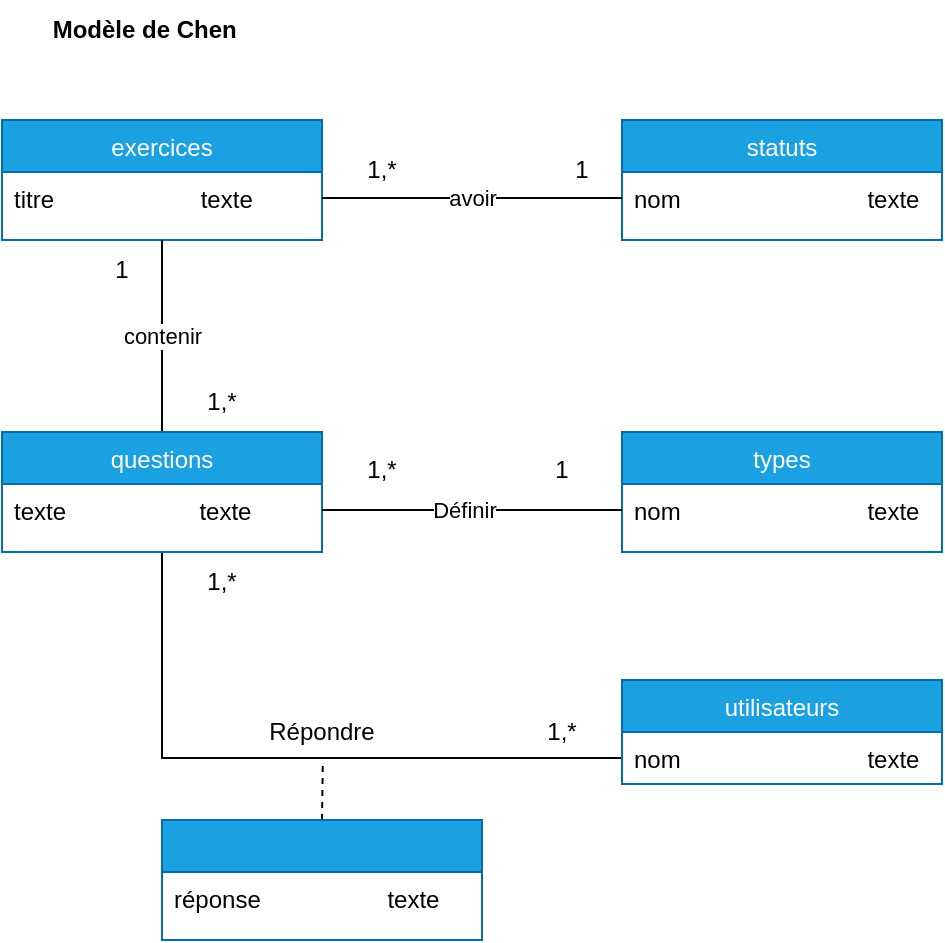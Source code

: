 <mxfile version="15.5.8" type="device"><diagram id="C5RBs43oDa-KdzZeNtuy" name="Page-1"><mxGraphModel dx="1052" dy="614" grid="0" gridSize="10" guides="1" tooltips="1" connect="1" arrows="1" fold="1" page="1" pageScale="1" pageWidth="827" pageHeight="1169" math="0" shadow="0"><root><mxCell id="WIyWlLk6GJQsqaUBKTNV-0"/><mxCell id="WIyWlLk6GJQsqaUBKTNV-1" parent="WIyWlLk6GJQsqaUBKTNV-0"/><mxCell id="zkfFHV4jXpPFQw0GAbJ--0" value="exercices" style="swimlane;fontStyle=0;align=center;verticalAlign=top;childLayout=stackLayout;horizontal=1;startSize=26;horizontalStack=0;resizeParent=1;resizeLast=0;collapsible=1;marginBottom=0;rounded=0;shadow=0;strokeWidth=1;fillColor=#1ba1e2;fontColor=#ffffff;strokeColor=#006EAF;" parent="WIyWlLk6GJQsqaUBKTNV-1" vertex="1"><mxGeometry x="73" y="103" width="160" height="60" as="geometry"><mxRectangle x="230" y="140" width="160" height="26" as="alternateBounds"/></mxGeometry></mxCell><mxCell id="zkfFHV4jXpPFQw0GAbJ--1" value="titre                      texte" style="text;align=left;verticalAlign=top;spacingLeft=4;spacingRight=4;overflow=hidden;rotatable=0;points=[[0,0.5],[1,0.5]];portConstraint=eastwest;" parent="zkfFHV4jXpPFQw0GAbJ--0" vertex="1"><mxGeometry y="26" width="160" height="26" as="geometry"/></mxCell><mxCell id="9wAy7oyeRyIPxoUQtvbS-12" style="edgeStyle=orthogonalEdgeStyle;rounded=0;orthogonalLoop=1;jettySize=auto;html=1;exitX=0.5;exitY=0;exitDx=0;exitDy=0;endArrow=none;endFill=0;dashed=1;" edge="1" parent="WIyWlLk6GJQsqaUBKTNV-1" source="zkfFHV4jXpPFQw0GAbJ--17"><mxGeometry relative="1" as="geometry"><mxPoint x="233.429" y="423" as="targetPoint"/></mxGeometry></mxCell><mxCell id="zkfFHV4jXpPFQw0GAbJ--17" value="" style="swimlane;fontStyle=0;align=center;verticalAlign=top;childLayout=stackLayout;horizontal=1;startSize=26;horizontalStack=0;resizeParent=1;resizeLast=0;collapsible=1;marginBottom=0;rounded=0;shadow=0;strokeWidth=1;fillColor=#1ba1e2;fontColor=#ffffff;strokeColor=#006EAF;" parent="WIyWlLk6GJQsqaUBKTNV-1" vertex="1"><mxGeometry x="153" y="453" width="160" height="60" as="geometry"><mxRectangle x="550" y="140" width="160" height="26" as="alternateBounds"/></mxGeometry></mxCell><mxCell id="zkfFHV4jXpPFQw0GAbJ--20" value="réponse                   texte" style="text;align=left;verticalAlign=top;spacingLeft=4;spacingRight=4;overflow=hidden;rotatable=0;points=[[0,0.5],[1,0.5]];portConstraint=eastwest;rounded=0;shadow=0;html=0;" parent="zkfFHV4jXpPFQw0GAbJ--17" vertex="1"><mxGeometry y="26" width="160" height="26" as="geometry"/></mxCell><mxCell id="9wAy7oyeRyIPxoUQtvbS-11" style="edgeStyle=orthogonalEdgeStyle;rounded=0;orthogonalLoop=1;jettySize=auto;html=1;exitX=0.5;exitY=1;exitDx=0;exitDy=0;entryX=0;entryY=0.5;entryDx=0;entryDy=0;endArrow=none;endFill=0;" edge="1" parent="WIyWlLk6GJQsqaUBKTNV-1" source="9wAy7oyeRyIPxoUQtvbS-0" target="9wAy7oyeRyIPxoUQtvbS-5"><mxGeometry relative="1" as="geometry"/></mxCell><mxCell id="9wAy7oyeRyIPxoUQtvbS-18" value="contenir" style="edgeStyle=orthogonalEdgeStyle;rounded=0;orthogonalLoop=1;jettySize=auto;html=1;exitX=0.5;exitY=0;exitDx=0;exitDy=0;entryX=0.5;entryY=1;entryDx=0;entryDy=0;endArrow=none;endFill=0;" edge="1" parent="WIyWlLk6GJQsqaUBKTNV-1" source="9wAy7oyeRyIPxoUQtvbS-0" target="zkfFHV4jXpPFQw0GAbJ--0"><mxGeometry relative="1" as="geometry"><Array as="points"><mxPoint x="153" y="213"/><mxPoint x="153" y="213"/></Array></mxGeometry></mxCell><mxCell id="9wAy7oyeRyIPxoUQtvbS-0" value="questions" style="swimlane;fontStyle=0;align=center;verticalAlign=top;childLayout=stackLayout;horizontal=1;startSize=26;horizontalStack=0;resizeParent=1;resizeLast=0;collapsible=1;marginBottom=0;rounded=0;shadow=0;strokeWidth=1;fillColor=#1ba1e2;fontColor=#ffffff;strokeColor=#006EAF;" vertex="1" parent="WIyWlLk6GJQsqaUBKTNV-1"><mxGeometry x="73" y="259" width="160" height="60" as="geometry"><mxRectangle x="230" y="140" width="160" height="26" as="alternateBounds"/></mxGeometry></mxCell><mxCell id="9wAy7oyeRyIPxoUQtvbS-1" value="texte                    texte" style="text;align=left;verticalAlign=top;spacingLeft=4;spacingRight=4;overflow=hidden;rotatable=0;points=[[0,0.5],[1,0.5]];portConstraint=eastwest;" vertex="1" parent="9wAy7oyeRyIPxoUQtvbS-0"><mxGeometry y="26" width="160" height="26" as="geometry"/></mxCell><mxCell id="9wAy7oyeRyIPxoUQtvbS-2" value="types" style="swimlane;fontStyle=0;align=center;verticalAlign=top;childLayout=stackLayout;horizontal=1;startSize=26;horizontalStack=0;resizeParent=1;resizeLast=0;collapsible=1;marginBottom=0;rounded=0;shadow=0;strokeWidth=1;fillColor=#1ba1e2;fontColor=#ffffff;strokeColor=#006EAF;" vertex="1" parent="WIyWlLk6GJQsqaUBKTNV-1"><mxGeometry x="383" y="259" width="160" height="60" as="geometry"><mxRectangle x="230" y="140" width="160" height="26" as="alternateBounds"/></mxGeometry></mxCell><mxCell id="9wAy7oyeRyIPxoUQtvbS-3" value="nom                            texte" style="text;align=left;verticalAlign=top;spacingLeft=4;spacingRight=4;overflow=hidden;rotatable=0;points=[[0,0.5],[1,0.5]];portConstraint=eastwest;" vertex="1" parent="9wAy7oyeRyIPxoUQtvbS-2"><mxGeometry y="26" width="160" height="26" as="geometry"/></mxCell><mxCell id="9wAy7oyeRyIPxoUQtvbS-4" value="utilisateurs" style="swimlane;fontStyle=0;align=center;verticalAlign=top;childLayout=stackLayout;horizontal=1;startSize=26;horizontalStack=0;resizeParent=1;resizeLast=0;collapsible=1;marginBottom=0;rounded=0;shadow=0;strokeWidth=1;fillColor=#1ba1e2;fontColor=#ffffff;strokeColor=#006EAF;" vertex="1" parent="WIyWlLk6GJQsqaUBKTNV-1"><mxGeometry x="383" y="383" width="160" height="52" as="geometry"><mxRectangle x="230" y="140" width="160" height="26" as="alternateBounds"/></mxGeometry></mxCell><mxCell id="9wAy7oyeRyIPxoUQtvbS-5" value="nom                            texte" style="text;align=left;verticalAlign=top;spacingLeft=4;spacingRight=4;overflow=hidden;rotatable=0;points=[[0,0.5],[1,0.5]];portConstraint=eastwest;" vertex="1" parent="9wAy7oyeRyIPxoUQtvbS-4"><mxGeometry y="26" width="160" height="26" as="geometry"/></mxCell><mxCell id="9wAy7oyeRyIPxoUQtvbS-6" value="statuts" style="swimlane;fontStyle=0;align=center;verticalAlign=top;childLayout=stackLayout;horizontal=1;startSize=26;horizontalStack=0;resizeParent=1;resizeLast=0;collapsible=1;marginBottom=0;rounded=0;shadow=0;strokeWidth=1;fillColor=#1ba1e2;fontColor=#ffffff;strokeColor=#006EAF;" vertex="1" parent="WIyWlLk6GJQsqaUBKTNV-1"><mxGeometry x="383" y="103" width="160" height="60" as="geometry"><mxRectangle x="230" y="140" width="160" height="26" as="alternateBounds"/></mxGeometry></mxCell><mxCell id="9wAy7oyeRyIPxoUQtvbS-7" value="nom                            texte" style="text;align=left;verticalAlign=top;spacingLeft=4;spacingRight=4;overflow=hidden;rotatable=0;points=[[0,0.5],[1,0.5]];portConstraint=eastwest;" vertex="1" parent="9wAy7oyeRyIPxoUQtvbS-6"><mxGeometry y="26" width="160" height="26" as="geometry"/></mxCell><mxCell id="9wAy7oyeRyIPxoUQtvbS-13" value="Répondre" style="text;html=1;strokeColor=none;fillColor=none;align=center;verticalAlign=middle;whiteSpace=wrap;rounded=0;" vertex="1" parent="WIyWlLk6GJQsqaUBKTNV-1"><mxGeometry x="203" y="394" width="60" height="30" as="geometry"/></mxCell><mxCell id="9wAy7oyeRyIPxoUQtvbS-14" value="1,*" style="text;html=1;strokeColor=none;fillColor=none;align=center;verticalAlign=middle;whiteSpace=wrap;rounded=0;" vertex="1" parent="WIyWlLk6GJQsqaUBKTNV-1"><mxGeometry x="153" y="319" width="60" height="30" as="geometry"/></mxCell><mxCell id="9wAy7oyeRyIPxoUQtvbS-15" value="1,*" style="text;html=1;strokeColor=none;fillColor=none;align=center;verticalAlign=middle;whiteSpace=wrap;rounded=0;" vertex="1" parent="WIyWlLk6GJQsqaUBKTNV-1"><mxGeometry x="323" y="394" width="60" height="30" as="geometry"/></mxCell><mxCell id="9wAy7oyeRyIPxoUQtvbS-16" style="edgeStyle=orthogonalEdgeStyle;rounded=0;orthogonalLoop=1;jettySize=auto;html=1;exitX=1;exitY=0.5;exitDx=0;exitDy=0;entryX=0;entryY=0.5;entryDx=0;entryDy=0;endArrow=none;endFill=0;" edge="1" parent="WIyWlLk6GJQsqaUBKTNV-1" source="9wAy7oyeRyIPxoUQtvbS-1" target="9wAy7oyeRyIPxoUQtvbS-3"><mxGeometry relative="1" as="geometry"/></mxCell><mxCell id="9wAy7oyeRyIPxoUQtvbS-17" value="Définir" style="edgeLabel;html=1;align=center;verticalAlign=middle;resizable=0;points=[];" vertex="1" connectable="0" parent="9wAy7oyeRyIPxoUQtvbS-16"><mxGeometry x="-0.192" y="-2" relative="1" as="geometry"><mxPoint x="10" y="-2" as="offset"/></mxGeometry></mxCell><mxCell id="9wAy7oyeRyIPxoUQtvbS-19" value="avoir" style="edgeStyle=orthogonalEdgeStyle;rounded=0;orthogonalLoop=1;jettySize=auto;html=1;exitX=1;exitY=0.5;exitDx=0;exitDy=0;entryX=0;entryY=0.5;entryDx=0;entryDy=0;endArrow=none;endFill=0;" edge="1" parent="WIyWlLk6GJQsqaUBKTNV-1" source="zkfFHV4jXpPFQw0GAbJ--1" target="9wAy7oyeRyIPxoUQtvbS-7"><mxGeometry relative="1" as="geometry"/></mxCell><mxCell id="9wAy7oyeRyIPxoUQtvbS-20" value="1" style="text;html=1;strokeColor=none;fillColor=none;align=center;verticalAlign=middle;whiteSpace=wrap;rounded=0;" vertex="1" parent="WIyWlLk6GJQsqaUBKTNV-1"><mxGeometry x="323" y="263" width="60" height="30" as="geometry"/></mxCell><mxCell id="9wAy7oyeRyIPxoUQtvbS-21" value="1,*" style="text;html=1;strokeColor=none;fillColor=none;align=center;verticalAlign=middle;whiteSpace=wrap;rounded=0;" vertex="1" parent="WIyWlLk6GJQsqaUBKTNV-1"><mxGeometry x="233" y="263" width="60" height="30" as="geometry"/></mxCell><mxCell id="9wAy7oyeRyIPxoUQtvbS-22" value="1" style="text;html=1;strokeColor=none;fillColor=none;align=center;verticalAlign=middle;whiteSpace=wrap;rounded=0;" vertex="1" parent="WIyWlLk6GJQsqaUBKTNV-1"><mxGeometry x="103" y="163" width="60" height="30" as="geometry"/></mxCell><mxCell id="9wAy7oyeRyIPxoUQtvbS-23" value="1,*" style="text;html=1;strokeColor=none;fillColor=none;align=center;verticalAlign=middle;whiteSpace=wrap;rounded=0;" vertex="1" parent="WIyWlLk6GJQsqaUBKTNV-1"><mxGeometry x="153" y="229" width="60" height="30" as="geometry"/></mxCell><mxCell id="9wAy7oyeRyIPxoUQtvbS-24" value="1" style="text;html=1;strokeColor=none;fillColor=none;align=center;verticalAlign=middle;whiteSpace=wrap;rounded=0;" vertex="1" parent="WIyWlLk6GJQsqaUBKTNV-1"><mxGeometry x="333" y="113" width="60" height="30" as="geometry"/></mxCell><mxCell id="9wAy7oyeRyIPxoUQtvbS-25" value="1,*" style="text;html=1;strokeColor=none;fillColor=none;align=center;verticalAlign=middle;whiteSpace=wrap;rounded=0;" vertex="1" parent="WIyWlLk6GJQsqaUBKTNV-1"><mxGeometry x="233" y="113" width="60" height="30" as="geometry"/></mxCell><mxCell id="9wAy7oyeRyIPxoUQtvbS-27" value="Modèle de Chen&amp;nbsp;" style="text;html=1;strokeColor=none;fillColor=none;align=center;verticalAlign=middle;whiteSpace=wrap;rounded=0;fontStyle=1" vertex="1" parent="WIyWlLk6GJQsqaUBKTNV-1"><mxGeometry x="73" y="43" width="146" height="30" as="geometry"/></mxCell></root></mxGraphModel></diagram></mxfile>